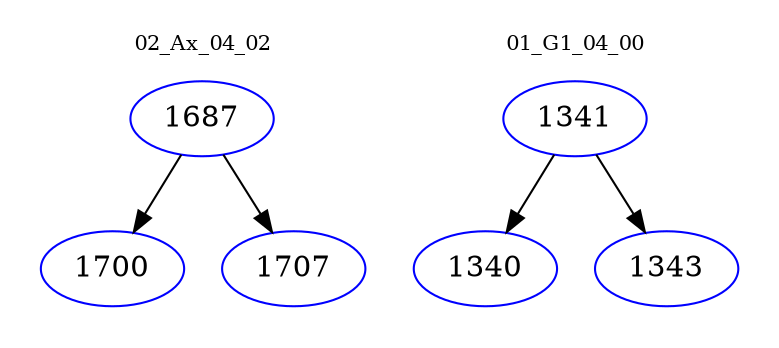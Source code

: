 digraph{
subgraph cluster_0 {
color = white
label = "02_Ax_04_02";
fontsize=10;
T0_1687 [label="1687", color="blue"]
T0_1687 -> T0_1700 [color="black"]
T0_1700 [label="1700", color="blue"]
T0_1687 -> T0_1707 [color="black"]
T0_1707 [label="1707", color="blue"]
}
subgraph cluster_1 {
color = white
label = "01_G1_04_00";
fontsize=10;
T1_1341 [label="1341", color="blue"]
T1_1341 -> T1_1340 [color="black"]
T1_1340 [label="1340", color="blue"]
T1_1341 -> T1_1343 [color="black"]
T1_1343 [label="1343", color="blue"]
}
}
